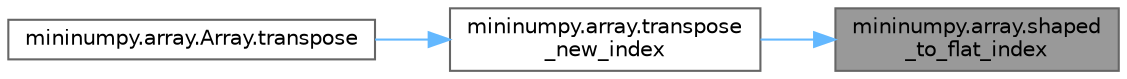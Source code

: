 digraph "mininumpy.array.shaped_to_flat_index"
{
 // LATEX_PDF_SIZE
  bgcolor="transparent";
  edge [fontname=Helvetica,fontsize=10,labelfontname=Helvetica,labelfontsize=10];
  node [fontname=Helvetica,fontsize=10,shape=box,height=0.2,width=0.4];
  rankdir="RL";
  Node1 [id="Node000001",label="mininumpy.array.shaped\l_to_flat_index",height=0.2,width=0.4,color="gray40", fillcolor="grey60", style="filled", fontcolor="black",tooltip=" "];
  Node1 -> Node2 [id="edge1_Node000001_Node000002",dir="back",color="steelblue1",style="solid",tooltip=" "];
  Node2 [id="Node000002",label="mininumpy.array.transpose\l_new_index",height=0.2,width=0.4,color="grey40", fillcolor="white", style="filled",URL="$namespacemininumpy_1_1array.html#a992d5aa94cc94e49cdfc6dc177b1906a",tooltip=" "];
  Node2 -> Node3 [id="edge2_Node000002_Node000003",dir="back",color="steelblue1",style="solid",tooltip=" "];
  Node3 [id="Node000003",label="mininumpy.array.Array.transpose",height=0.2,width=0.4,color="grey40", fillcolor="white", style="filled",URL="$classmininumpy_1_1array_1_1Array.html#a81f08e4897f4780c6e80b0f9a334ecde",tooltip=" "];
}
